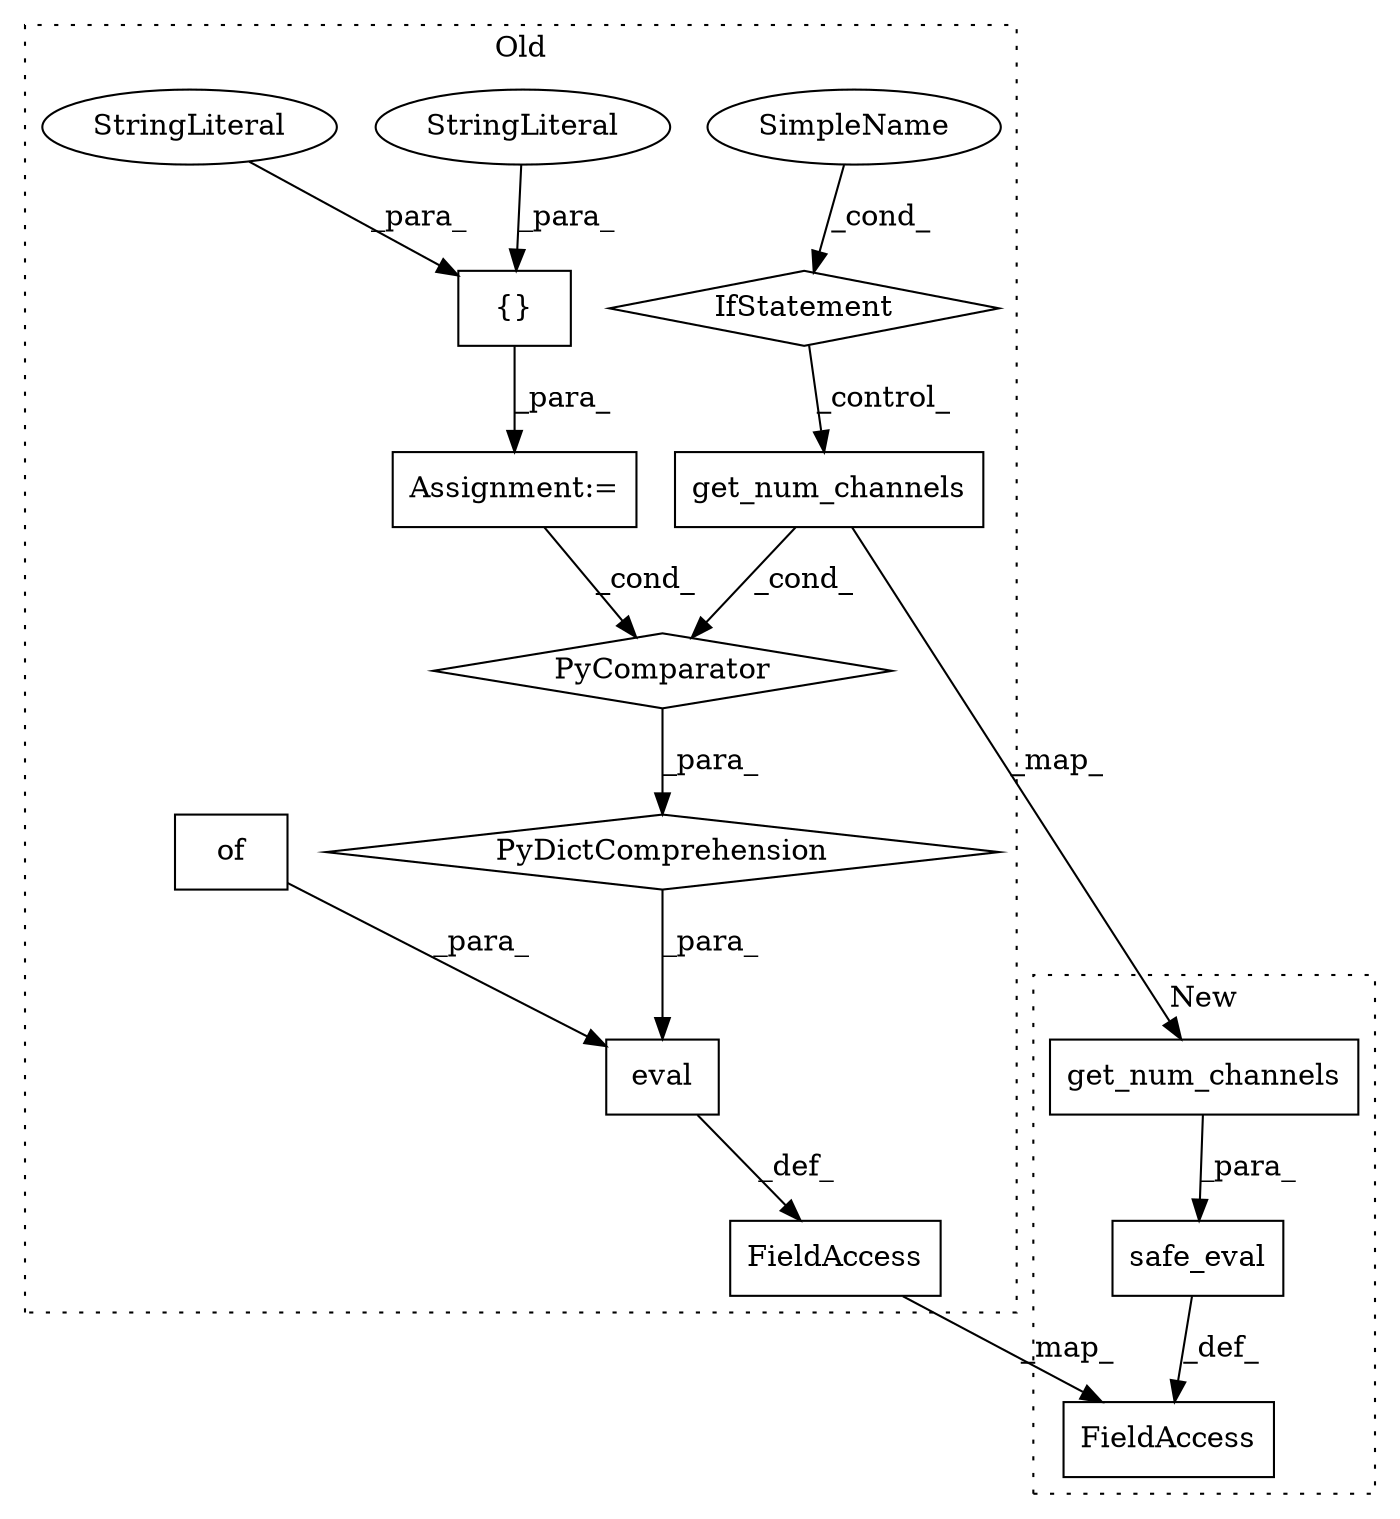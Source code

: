 digraph G {
subgraph cluster0 {
1 [label="eval" a="32" s="1576,1607" l="5,1" shape="box"];
3 [label="{}" a="4" s="1419,1430" l="1,1" shape="box"];
4 [label="StringLiteral" a="45" s="1420" l="3" shape="ellipse"];
5 [label="StringLiteral" a="45" s="1424" l="6" shape="ellipse"];
6 [label="PyDictComprehension" a="110" s="1305" l="143" shape="diamond"];
7 [label="PyComparator" a="113" s="1398" l="42" shape="diamond"];
8 [label="of" a="32" s="1598" l="4" shape="box"];
9 [label="Assignment:=" a="7" s="1398" l="42" shape="box"];
11 [label="FieldAccess" a="22" s="2879" l="10" shape="box"];
12 [label="get_num_channels" a="32" s="1313,1336" l="17,1" shape="box"];
14 [label="SimpleName" a="42" s="1435" l="5" shape="ellipse"];
15 [label="IfStatement" a="25" s="1398" l="42" shape="diamond"];
label = "Old";
style="dotted";
}
subgraph cluster1 {
2 [label="safe_eval" a="32" s="1415,1462" l="10,1" shape="box"];
10 [label="FieldAccess" a="22" s="2734" l="10" shape="box"];
13 [label="get_num_channels" a="32" s="1438,1461" l="17,1" shape="box"];
label = "New";
style="dotted";
}
1 -> 11 [label="_def_"];
2 -> 10 [label="_def_"];
3 -> 9 [label="_para_"];
4 -> 3 [label="_para_"];
5 -> 3 [label="_para_"];
6 -> 1 [label="_para_"];
7 -> 6 [label="_para_"];
8 -> 1 [label="_para_"];
9 -> 7 [label="_cond_"];
11 -> 10 [label="_map_"];
12 -> 7 [label="_cond_"];
12 -> 13 [label="_map_"];
13 -> 2 [label="_para_"];
14 -> 15 [label="_cond_"];
15 -> 12 [label="_control_"];
}